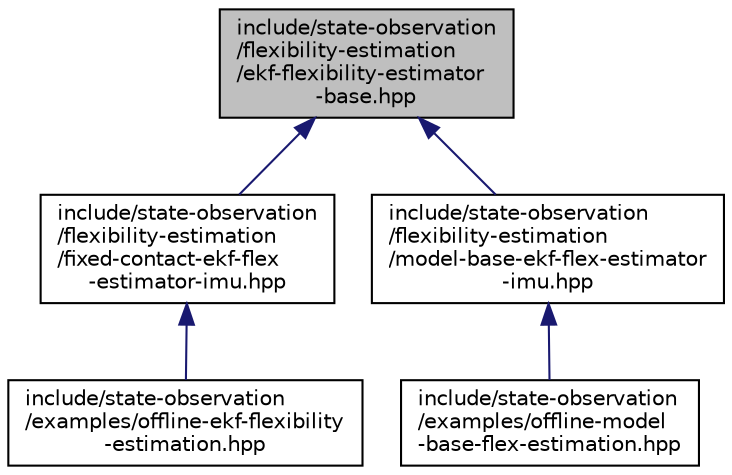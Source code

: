 digraph "include/state-observation/flexibility-estimation/ekf-flexibility-estimator-base.hpp"
{
 // LATEX_PDF_SIZE
  edge [fontname="Helvetica",fontsize="10",labelfontname="Helvetica",labelfontsize="10"];
  node [fontname="Helvetica",fontsize="10",shape=record];
  Node1 [label="include/state-observation\l/flexibility-estimation\l/ekf-flexibility-estimator\l-base.hpp",height=0.2,width=0.4,color="black", fillcolor="grey75", style="filled", fontcolor="black",tooltip="Declare the class of the flexibility estimation using the extended Kalman Filter."];
  Node1 -> Node2 [dir="back",color="midnightblue",fontsize="10",style="solid",fontname="Helvetica"];
  Node2 [label="include/state-observation\l/flexibility-estimation\l/fixed-contact-ekf-flex\l-estimator-imu.hpp",height=0.2,width=0.4,color="black", fillcolor="white", style="filled",URL="$fixed-contact-ekf-flex-estimator-imu_8hpp.html",tooltip="Declares the class of the estimation of the flexibility using an extended Kalman filter and a fixed c..."];
  Node2 -> Node3 [dir="back",color="midnightblue",fontsize="10",style="solid",fontname="Helvetica"];
  Node3 [label="include/state-observation\l/examples/offline-ekf-flexibility\l-estimation.hpp",height=0.2,width=0.4,color="black", fillcolor="white", style="filled",URL="$offline-ekf-flexibility-estimation_8hpp.html",tooltip="Gives an implementation of flexibility estimation for IMU reconstruction with or without given input ..."];
  Node1 -> Node4 [dir="back",color="midnightblue",fontsize="10",style="solid",fontname="Helvetica"];
  Node4 [label="include/state-observation\l/flexibility-estimation\l/model-base-ekf-flex-estimator\l-imu.hpp",height=0.2,width=0.4,color="black", fillcolor="white", style="filled",URL="$model-base-ekf-flex-estimator-imu_8hpp.html",tooltip="Declares the class of the estimation of the flexibility using an extended Kalman filter and a fixed c..."];
  Node4 -> Node5 [dir="back",color="midnightblue",fontsize="10",style="solid",fontname="Helvetica"];
  Node5 [label="include/state-observation\l/examples/offline-model\l-base-flex-estimation.hpp",height=0.2,width=0.4,color="black", fillcolor="white", style="filled",URL="$offline-model-base-flex-estimation_8hpp.html",tooltip=" "];
}
